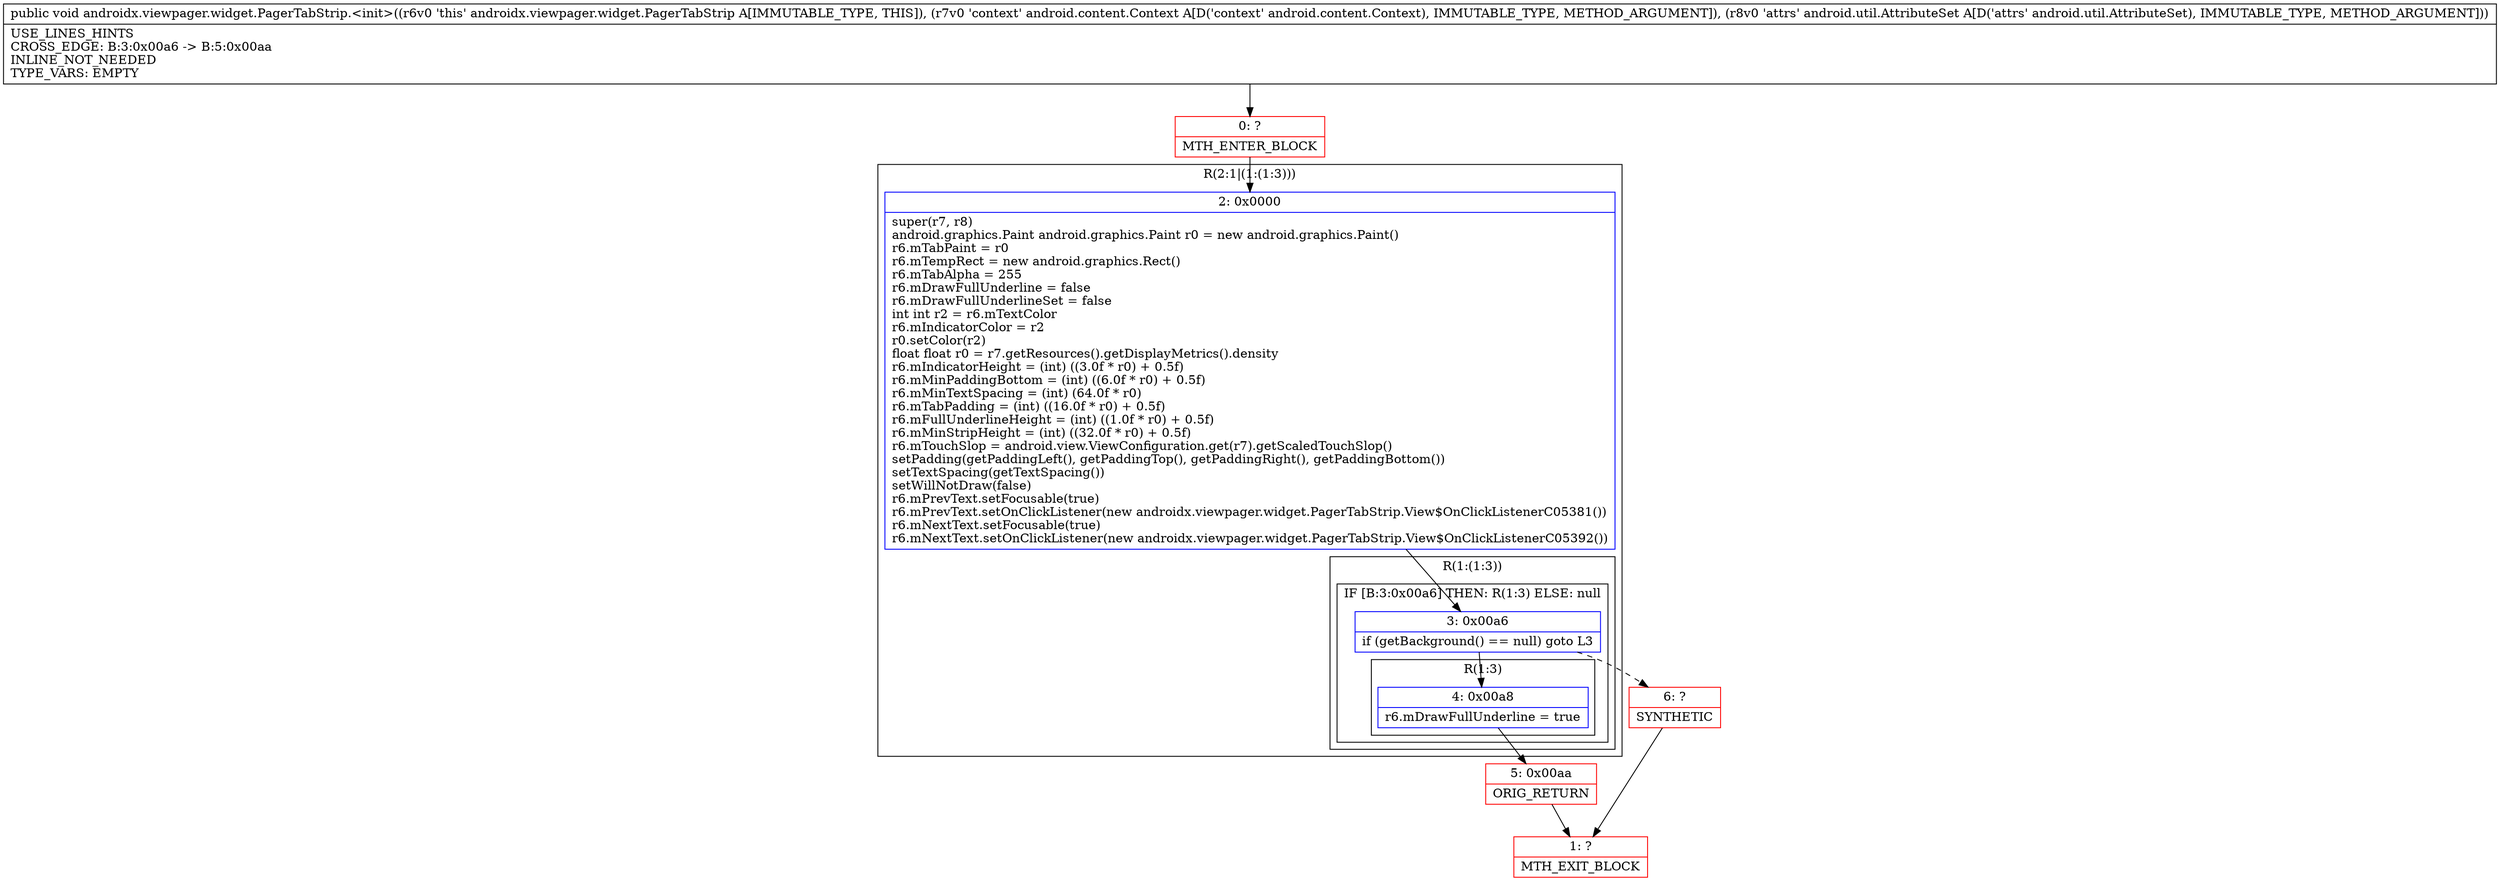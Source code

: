 digraph "CFG forandroidx.viewpager.widget.PagerTabStrip.\<init\>(Landroid\/content\/Context;Landroid\/util\/AttributeSet;)V" {
subgraph cluster_Region_484572603 {
label = "R(2:1|(1:(1:3)))";
node [shape=record,color=blue];
Node_2 [shape=record,label="{2\:\ 0x0000|super(r7, r8)\landroid.graphics.Paint android.graphics.Paint r0 = new android.graphics.Paint()\lr6.mTabPaint = r0\lr6.mTempRect = new android.graphics.Rect()\lr6.mTabAlpha = 255\lr6.mDrawFullUnderline = false\lr6.mDrawFullUnderlineSet = false\lint int r2 = r6.mTextColor\lr6.mIndicatorColor = r2\lr0.setColor(r2)\lfloat float r0 = r7.getResources().getDisplayMetrics().density\lr6.mIndicatorHeight = (int) ((3.0f * r0) + 0.5f)\lr6.mMinPaddingBottom = (int) ((6.0f * r0) + 0.5f)\lr6.mMinTextSpacing = (int) (64.0f * r0)\lr6.mTabPadding = (int) ((16.0f * r0) + 0.5f)\lr6.mFullUnderlineHeight = (int) ((1.0f * r0) + 0.5f)\lr6.mMinStripHeight = (int) ((32.0f * r0) + 0.5f)\lr6.mTouchSlop = android.view.ViewConfiguration.get(r7).getScaledTouchSlop()\lsetPadding(getPaddingLeft(), getPaddingTop(), getPaddingRight(), getPaddingBottom())\lsetTextSpacing(getTextSpacing())\lsetWillNotDraw(false)\lr6.mPrevText.setFocusable(true)\lr6.mPrevText.setOnClickListener(new androidx.viewpager.widget.PagerTabStrip.View$OnClickListenerC05381())\lr6.mNextText.setFocusable(true)\lr6.mNextText.setOnClickListener(new androidx.viewpager.widget.PagerTabStrip.View$OnClickListenerC05392())\l}"];
subgraph cluster_Region_1076307721 {
label = "R(1:(1:3))";
node [shape=record,color=blue];
subgraph cluster_IfRegion_657984989 {
label = "IF [B:3:0x00a6] THEN: R(1:3) ELSE: null";
node [shape=record,color=blue];
Node_3 [shape=record,label="{3\:\ 0x00a6|if (getBackground() == null) goto L3\l}"];
subgraph cluster_Region_862816106 {
label = "R(1:3)";
node [shape=record,color=blue];
Node_4 [shape=record,label="{4\:\ 0x00a8|r6.mDrawFullUnderline = true\l}"];
}
}
}
}
Node_0 [shape=record,color=red,label="{0\:\ ?|MTH_ENTER_BLOCK\l}"];
Node_5 [shape=record,color=red,label="{5\:\ 0x00aa|ORIG_RETURN\l}"];
Node_1 [shape=record,color=red,label="{1\:\ ?|MTH_EXIT_BLOCK\l}"];
Node_6 [shape=record,color=red,label="{6\:\ ?|SYNTHETIC\l}"];
MethodNode[shape=record,label="{public void androidx.viewpager.widget.PagerTabStrip.\<init\>((r6v0 'this' androidx.viewpager.widget.PagerTabStrip A[IMMUTABLE_TYPE, THIS]), (r7v0 'context' android.content.Context A[D('context' android.content.Context), IMMUTABLE_TYPE, METHOD_ARGUMENT]), (r8v0 'attrs' android.util.AttributeSet A[D('attrs' android.util.AttributeSet), IMMUTABLE_TYPE, METHOD_ARGUMENT]))  | USE_LINES_HINTS\lCROSS_EDGE: B:3:0x00a6 \-\> B:5:0x00aa\lINLINE_NOT_NEEDED\lTYPE_VARS: EMPTY\l}"];
MethodNode -> Node_0;Node_2 -> Node_3;
Node_3 -> Node_4;
Node_3 -> Node_6[style=dashed];
Node_4 -> Node_5;
Node_0 -> Node_2;
Node_5 -> Node_1;
Node_6 -> Node_1;
}

